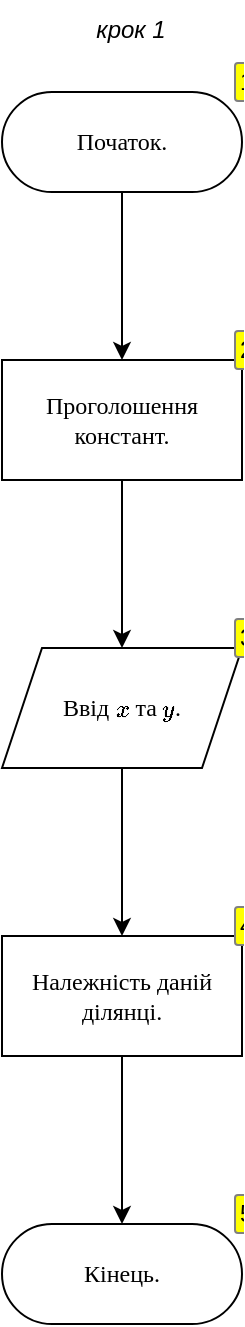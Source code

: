 <mxfile version="24.7.16" pages="5">
  <diagram id="C5RBs43oDa-KdzZeNtuy" name="Крок 1">
    <mxGraphModel grid="1" page="1" gridSize="12" guides="1" tooltips="1" connect="1" arrows="1" fold="1" pageScale="1" pageWidth="827" pageHeight="1169" math="1" shadow="0">
      <root>
        <mxCell id="WIyWlLk6GJQsqaUBKTNV-0" />
        <mxCell id="WIyWlLk6GJQsqaUBKTNV-1" parent="WIyWlLk6GJQsqaUBKTNV-0" />
        <object label="Початок." number="1" id="RAzwMX0jkLCL2Dmh6QKq-0">
          <mxCell style="rounded=1;whiteSpace=wrap;html=1;arcSize=50;fontFamily=Times New Roman;treeMoving=0;enumerate=1;" vertex="1" parent="WIyWlLk6GJQsqaUBKTNV-1">
            <mxGeometry x="350" y="130" width="120" height="50" as="geometry" />
          </mxCell>
        </object>
        <mxCell id="6J3CLg78XNYCpa_iZBue-0" style="edgeStyle=orthogonalEdgeStyle;rounded=0;orthogonalLoop=1;jettySize=auto;html=1;exitX=0.5;exitY=1;exitDx=0;exitDy=0;" edge="1" parent="WIyWlLk6GJQsqaUBKTNV-1">
          <mxGeometry relative="1" as="geometry">
            <mxPoint x="410" y="180.0" as="sourcePoint" />
            <mxPoint x="410" y="264" as="targetPoint" />
          </mxGeometry>
        </mxCell>
        <mxCell id="EALvVxiUronZZWe23T4B-0" style="edgeStyle=orthogonalEdgeStyle;rounded=0;orthogonalLoop=1;jettySize=auto;html=1;exitX=0.5;exitY=1;exitDx=0;exitDy=0;entryX=0.5;entryY=0;entryDx=0;entryDy=0;" edge="1" parent="WIyWlLk6GJQsqaUBKTNV-1" source="EALvVxiUronZZWe23T4B-1" target="EALvVxiUronZZWe23T4B-3">
          <mxGeometry relative="1" as="geometry" />
        </mxCell>
        <mxCell id="EALvVxiUronZZWe23T4B-1" value="Проголошення констант." style="whiteSpace=wrap;html=1;fontFamily=Times New Roman;enumerate=1;enumerateValue=2;treeMoving=0;" vertex="1" parent="WIyWlLk6GJQsqaUBKTNV-1">
          <mxGeometry x="350" y="264" width="120" height="60" as="geometry" />
        </mxCell>
        <mxCell id="EALvVxiUronZZWe23T4B-2" value="" style="edgeStyle=orthogonalEdgeStyle;rounded=0;orthogonalLoop=1;jettySize=auto;html=1;fontFamily=Times New Roman;" edge="1" parent="WIyWlLk6GJQsqaUBKTNV-1" source="EALvVxiUronZZWe23T4B-3" target="EALvVxiUronZZWe23T4B-5">
          <mxGeometry relative="1" as="geometry" />
        </mxCell>
        <mxCell id="EALvVxiUronZZWe23T4B-3" value="Ввід `x` та `y`." style="shape=parallelogram;perimeter=parallelogramPerimeter;whiteSpace=wrap;html=1;fixedSize=1;fontFamily=Times New Roman;enumerate=1;enumerateValue=3;" vertex="1" parent="WIyWlLk6GJQsqaUBKTNV-1">
          <mxGeometry x="350" y="408" width="120" height="60" as="geometry" />
        </mxCell>
        <mxCell id="EALvVxiUronZZWe23T4B-4" style="edgeStyle=orthogonalEdgeStyle;rounded=0;orthogonalLoop=1;jettySize=auto;html=1;exitX=0.5;exitY=1;exitDx=0;exitDy=0;entryX=0.5;entryY=0;entryDx=0;entryDy=0;fontFamily=Times New Roman;" edge="1" parent="WIyWlLk6GJQsqaUBKTNV-1" source="EALvVxiUronZZWe23T4B-5" target="EALvVxiUronZZWe23T4B-6">
          <mxGeometry relative="1" as="geometry" />
        </mxCell>
        <mxCell id="EALvVxiUronZZWe23T4B-5" value="Належність даній ділянці." style="whiteSpace=wrap;html=1;fontFamily=Times New Roman;enumerate=1;enumerateValue=4;" vertex="1" parent="WIyWlLk6GJQsqaUBKTNV-1">
          <mxGeometry x="350" y="552" width="120" height="60" as="geometry" />
        </mxCell>
        <mxCell id="EALvVxiUronZZWe23T4B-6" value="Кінець." style="rounded=1;whiteSpace=wrap;html=1;arcSize=50;fontFamily=Times New Roman;enumerate=1;enumerateValue=5;" vertex="1" parent="WIyWlLk6GJQsqaUBKTNV-1">
          <mxGeometry x="350" y="696" width="120" height="50" as="geometry" />
        </mxCell>
        <mxCell id="UyzdvAHxuqpS_8Hc74Uj-0" value="&lt;i&gt;крок 1&lt;/i&gt;" style="text;html=1;align=center;verticalAlign=middle;resizable=0;points=[];autosize=1;strokeColor=none;fillColor=none;" vertex="1" parent="WIyWlLk6GJQsqaUBKTNV-1">
          <mxGeometry x="384" y="84" width="60" height="30" as="geometry" />
        </mxCell>
      </root>
    </mxGraphModel>
  </diagram>
  <diagram id="YIiRF2btEUWX_JqMl9k-" name="Крок 2">
    <mxGraphModel grid="1" page="0" gridSize="10" guides="1" tooltips="1" connect="1" arrows="1" fold="1" pageScale="1" pageWidth="827" pageHeight="1169" math="1" shadow="0">
      <root>
        <mxCell id="0" />
        <mxCell id="1" parent="0" />
        <mxCell id="1vLM_-D7pDYBq8EqFtF5-8" style="edgeStyle=orthogonalEdgeStyle;rounded=0;orthogonalLoop=1;jettySize=auto;html=1;exitX=0.5;exitY=1;exitDx=0;exitDy=0;entryX=0.5;entryY=0;entryDx=0;entryDy=0;" edge="1" parent="1" source="TRWsREh88cR5Yt3tOOPO-8" target="1vLM_-D7pDYBq8EqFtF5-6">
          <mxGeometry relative="1" as="geometry" />
        </mxCell>
        <mxCell id="TRWsREh88cR5Yt3tOOPO-8" value="Початок." style="rounded=1;whiteSpace=wrap;html=1;arcSize=50;fontFamily=Times New Roman;enumerate=1;" vertex="1" parent="1">
          <mxGeometry x="350" y="110" width="120" height="50" as="geometry" />
        </mxCell>
        <mxCell id="1vLM_-D7pDYBq8EqFtF5-12" style="edgeStyle=orthogonalEdgeStyle;rounded=0;orthogonalLoop=1;jettySize=auto;html=1;exitX=0.5;exitY=1;exitDx=0;exitDy=0;entryX=0.5;entryY=0;entryDx=0;entryDy=0;" edge="1" parent="1" source="1vLM_-D7pDYBq8EqFtF5-5">
          <mxGeometry relative="1" as="geometry">
            <mxPoint x="410" y="510" as="targetPoint" />
          </mxGeometry>
        </mxCell>
        <mxCell id="1vLM_-D7pDYBq8EqFtF5-9" style="edgeStyle=orthogonalEdgeStyle;rounded=0;orthogonalLoop=1;jettySize=auto;html=1;exitX=0.5;exitY=1;exitDx=0;exitDy=0;entryX=0.5;entryY=0;entryDx=0;entryDy=0;" edge="1" parent="1" source="1vLM_-D7pDYBq8EqFtF5-6" target="1vLM_-D7pDYBq8EqFtF5-5">
          <mxGeometry relative="1" as="geometry" />
        </mxCell>
        <mxCell id="1vLM_-D7pDYBq8EqFtF5-6" value="Проголошення констант." style="whiteSpace=wrap;html=1;fontFamily=Times New Roman;enumerate=1;" vertex="1" parent="1">
          <mxGeometry x="350" y="230" width="120" height="60" as="geometry" />
        </mxCell>
        <mxCell id="1vLM_-D7pDYBq8EqFtF5-5" value="Ввід `x` та `y`." style="shape=parallelogram;perimeter=parallelogramPerimeter;whiteSpace=wrap;html=1;fixedSize=1;fontFamily=Times New Roman;enumerate=1;treeMoving=0;" vertex="1" parent="1">
          <mxGeometry x="350" y="360" width="120" height="60" as="geometry" />
        </mxCell>
        <mxCell id="NKI26Q7OzK1Vb36Uoe0S-5" value="" style="whiteSpace=wrap;html=1;enumerate=0;enumerateValue=0;noLabel=0;" vertex="1" parent="1">
          <mxGeometry x="310" y="490" width="200" height="420" as="geometry" />
        </mxCell>
        <mxCell id="NKI26Q7OzK1Vb36Uoe0S-6" style="edgeStyle=orthogonalEdgeStyle;rounded=0;orthogonalLoop=1;jettySize=auto;html=1;exitX=0.5;exitY=1;exitDx=0;exitDy=0;entryX=0.5;entryY=0;entryDx=0;entryDy=0;enumerate=0;" edge="1" parent="1" source="NKI26Q7OzK1Vb36Uoe0S-7" target="NKI26Q7OzK1Vb36Uoe0S-9">
          <mxGeometry relative="1" as="geometry" />
        </mxCell>
        <mxCell id="NKI26Q7OzK1Vb36Uoe0S-7" value="Належність `(x, y)` кругу, обмеженому колом `(x - x_0)^2 + (y - y_0)^2 = r^2`." style="whiteSpace=wrap;html=1;fontFamily=Times New Roman;enumerate=1;" vertex="1" parent="1">
          <mxGeometry x="330" y="510" width="160" height="80" as="geometry" />
        </mxCell>
        <mxCell id="NKI26Q7OzK1Vb36Uoe0S-8" style="edgeStyle=orthogonalEdgeStyle;rounded=0;orthogonalLoop=1;jettySize=auto;html=1;exitX=0.5;exitY=1;exitDx=0;exitDy=0;entryX=0.5;entryY=0;entryDx=0;entryDy=0;enumerate=0;" edge="1" parent="1" source="NKI26Q7OzK1Vb36Uoe0S-9" target="NKI26Q7OzK1Vb36Uoe0S-11">
          <mxGeometry relative="1" as="geometry" />
        </mxCell>
        <mxCell id="NKI26Q7OzK1Vb36Uoe0S-9" value="Належність `(x, y)` ділянці під лінією `y = kx + b`." style="whiteSpace=wrap;html=1;fontFamily=Times New Roman;enumerate=1;" vertex="1" parent="1">
          <mxGeometry x="330" y="660" width="160" height="80" as="geometry" />
        </mxCell>
        <mxCell id="NKI26Q7OzK1Vb36Uoe0S-10" style="edgeStyle=orthogonalEdgeStyle;rounded=0;orthogonalLoop=1;jettySize=auto;html=1;exitX=0.5;exitY=1;exitDx=0;exitDy=0;entryX=0.5;entryY=0;entryDx=0;entryDy=0;" edge="1" parent="1" source="NKI26Q7OzK1Vb36Uoe0S-11" target="NKI26Q7OzK1Vb36Uoe0S-12">
          <mxGeometry relative="1" as="geometry" />
        </mxCell>
        <mxCell id="NKI26Q7OzK1Vb36Uoe0S-11" value="Належність `(x, y)` ділянці над лінією `y = -kx - b`." style="whiteSpace=wrap;html=1;fontFamily=Times New Roman;enumerate=1;" vertex="1" parent="1">
          <mxGeometry x="330" y="810" width="160" height="80" as="geometry" />
        </mxCell>
        <mxCell id="NKI26Q7OzK1Vb36Uoe0S-12" value="Кінець." style="rounded=1;whiteSpace=wrap;html=1;arcSize=50;fontFamily=Times New Roman;enumerate=1;" vertex="1" parent="1">
          <mxGeometry x="350" y="980" width="120" height="50" as="geometry" />
        </mxCell>
        <mxCell id="VVI8rXCwE9MmuH3VGRmy-1" value="&lt;i&gt;крок 2&lt;/i&gt;" style="text;html=1;align=center;verticalAlign=middle;resizable=0;points=[];autosize=1;strokeColor=none;fillColor=none;" vertex="1" parent="1">
          <mxGeometry x="380" y="68" width="60" height="30" as="geometry" />
        </mxCell>
      </root>
    </mxGraphModel>
  </diagram>
  <diagram name="Крок 3" id="ZCDZfUV7b-UVBVmtAqxP">
    <mxGraphModel grid="1" page="0" gridSize="10" guides="1" tooltips="1" connect="1" arrows="1" fold="1" pageScale="1" pageWidth="827" pageHeight="1169" math="1" shadow="0">
      <root>
        <mxCell id="BXtdhh8pC2-BQKeg-HcK-0" />
        <mxCell id="BXtdhh8pC2-BQKeg-HcK-1" parent="BXtdhh8pC2-BQKeg-HcK-0" />
        <mxCell id="BXtdhh8pC2-BQKeg-HcK-8" value="Початок." style="rounded=1;whiteSpace=wrap;html=1;arcSize=50;fontFamily=Times New Roman;enumerate=1;" vertex="1" parent="BXtdhh8pC2-BQKeg-HcK-1">
          <mxGeometry x="340" y="160" width="120" height="50" as="geometry" />
        </mxCell>
        <mxCell id="OPe-DZq5NemnnOp3oX7c-3" value="" style="whiteSpace=wrap;html=1;" vertex="1" parent="BXtdhh8pC2-BQKeg-HcK-1">
          <mxGeometry x="140" y="540" width="540" height="460" as="geometry" />
        </mxCell>
        <mxCell id="wNE23NhkhmslrxCyVIv3-19" style="edgeStyle=orthogonalEdgeStyle;rounded=0;orthogonalLoop=1;jettySize=auto;html=1;exitX=0.5;exitY=1;exitDx=0;exitDy=0;entryX=0.5;entryY=0;entryDx=0;entryDy=0;fontFamily=Times New Roman;enumerate=0;" edge="1" parent="BXtdhh8pC2-BQKeg-HcK-1" source="BXtdhh8pC2-BQKeg-HcK-5" target="BXtdhh8pC2-BQKeg-HcK-7">
          <mxGeometry relative="1" as="geometry">
            <mxPoint x="410" y="420" as="targetPoint" />
          </mxGeometry>
        </mxCell>
        <mxCell id="BXtdhh8pC2-BQKeg-HcK-5" value="Проголошення констант." style="whiteSpace=wrap;html=1;fontFamily=Times New Roman;enumerate=1;" vertex="1" parent="BXtdhh8pC2-BQKeg-HcK-1">
          <mxGeometry x="340" y="280" width="120" height="60" as="geometry" />
        </mxCell>
        <mxCell id="BXtdhh8pC2-BQKeg-HcK-6" value="" style="edgeStyle=orthogonalEdgeStyle;rounded=0;orthogonalLoop=1;jettySize=auto;html=1;fontFamily=Times New Roman;entryX=0.5;entryY=0;entryDx=0;entryDy=0;" edge="1" parent="BXtdhh8pC2-BQKeg-HcK-1" source="BXtdhh8pC2-BQKeg-HcK-7" target="8mVzcnWc6SHbkGcDjsDA-5">
          <mxGeometry relative="1" as="geometry">
            <mxPoint x="400" y="570" as="targetPoint" />
          </mxGeometry>
        </mxCell>
        <mxCell id="BXtdhh8pC2-BQKeg-HcK-7" value="Ввід `x` та `y`." style="shape=parallelogram;perimeter=parallelogramPerimeter;whiteSpace=wrap;html=1;fixedSize=1;fontFamily=Times New Roman;enumerate=1;" vertex="1" parent="BXtdhh8pC2-BQKeg-HcK-1">
          <mxGeometry x="340" y="410" width="120" height="60" as="geometry" />
        </mxCell>
        <mxCell id="8mVzcnWc6SHbkGcDjsDA-16" style="edgeStyle=orthogonalEdgeStyle;rounded=0;orthogonalLoop=1;jettySize=auto;html=1;exitX=0.5;exitY=1;exitDx=0;exitDy=0;entryX=0.5;entryY=0;entryDx=0;entryDy=0;" edge="1" parent="BXtdhh8pC2-BQKeg-HcK-1" source="BXtdhh8pC2-BQKeg-HcK-13" target="BXtdhh8pC2-BQKeg-HcK-15">
          <mxGeometry relative="1" as="geometry" />
        </mxCell>
        <mxCell id="OPe-DZq5NemnnOp3oX7c-1" style="edgeStyle=orthogonalEdgeStyle;rounded=0;orthogonalLoop=1;jettySize=auto;html=1;exitX=0.5;exitY=1;exitDx=0;exitDy=0;" edge="1" parent="BXtdhh8pC2-BQKeg-HcK-1" source="BXtdhh8pC2-BQKeg-HcK-15" target="OPe-DZq5NemnnOp3oX7c-0">
          <mxGeometry relative="1" as="geometry">
            <Array as="points">
              <mxPoint x="580" y="980" />
              <mxPoint x="400" y="980" />
            </Array>
          </mxGeometry>
        </mxCell>
        <mxCell id="bus4ExLin4e2gPyLTXqI-0" style="edgeStyle=orthogonalEdgeStyle;rounded=0;orthogonalLoop=1;jettySize=auto;html=1;exitX=0.5;exitY=1;exitDx=0;exitDy=0;entryX=0.5;entryY=0;entryDx=0;entryDy=0;enumerate=0;" edge="1" parent="BXtdhh8pC2-BQKeg-HcK-1" source="BXtdhh8pC2-BQKeg-HcK-8" target="BXtdhh8pC2-BQKeg-HcK-5">
          <mxGeometry relative="1" as="geometry">
            <mxPoint x="399.5" y="210" as="sourcePoint" />
            <mxPoint x="399.5" y="280" as="targetPoint" />
          </mxGeometry>
        </mxCell>
        <mxCell id="8mVzcnWc6SHbkGcDjsDA-3" style="edgeStyle=orthogonalEdgeStyle;rounded=0;orthogonalLoop=1;jettySize=auto;html=1;exitX=0;exitY=0.5;exitDx=0;exitDy=0;entryX=0.5;entryY=0;entryDx=0;entryDy=0;" edge="1" parent="BXtdhh8pC2-BQKeg-HcK-1" source="8mVzcnWc6SHbkGcDjsDA-5" target="8mVzcnWc6SHbkGcDjsDA-6">
          <mxGeometry relative="1" as="geometry" />
        </mxCell>
        <mxCell id="8mVzcnWc6SHbkGcDjsDA-4" value="Ні" style="edgeLabel;html=1;align=center;verticalAlign=middle;resizable=0;points=[];" connectable="0" vertex="1" parent="8mVzcnWc6SHbkGcDjsDA-3">
          <mxGeometry x="0.472" relative="1" as="geometry">
            <mxPoint as="offset" />
          </mxGeometry>
        </mxCell>
        <mxCell id="8mVzcnWc6SHbkGcDjsDA-14" style="edgeStyle=orthogonalEdgeStyle;rounded=0;orthogonalLoop=1;jettySize=auto;html=1;exitX=1;exitY=0.5;exitDx=0;exitDy=0;entryX=0.5;entryY=0;entryDx=0;entryDy=0;" edge="1" parent="BXtdhh8pC2-BQKeg-HcK-1" source="8mVzcnWc6SHbkGcDjsDA-5" target="BXtdhh8pC2-BQKeg-HcK-13">
          <mxGeometry relative="1" as="geometry" />
        </mxCell>
        <mxCell id="OPe-DZq5NemnnOp3oX7c-10" value="Так" style="edgeLabel;html=1;align=center;verticalAlign=middle;resizable=0;points=[];" connectable="0" vertex="1" parent="8mVzcnWc6SHbkGcDjsDA-14">
          <mxGeometry x="0.435" y="1" relative="1" as="geometry">
            <mxPoint as="offset" />
          </mxGeometry>
        </mxCell>
        <mxCell id="8mVzcnWc6SHbkGcDjsDA-5" value="`(x - x_0)^2 + (y - y_0)^2 &amp;lt; r^2`" style="rhombus;whiteSpace=wrap;html=1;fontFamily=Times New Roman;enumerate=1;" vertex="1" parent="BXtdhh8pC2-BQKeg-HcK-1">
          <mxGeometry x="290" y="560" width="220" height="100" as="geometry" />
        </mxCell>
        <mxCell id="OPe-DZq5NemnnOp3oX7c-2" style="edgeStyle=orthogonalEdgeStyle;rounded=0;orthogonalLoop=1;jettySize=auto;html=1;exitX=0.5;exitY=1;exitDx=0;exitDy=0;" edge="1" parent="BXtdhh8pC2-BQKeg-HcK-1" source="8mVzcnWc6SHbkGcDjsDA-6" target="OPe-DZq5NemnnOp3oX7c-0">
          <mxGeometry relative="1" as="geometry">
            <Array as="points">
              <mxPoint x="220" y="980" />
              <mxPoint x="400" y="980" />
            </Array>
          </mxGeometry>
        </mxCell>
        <mxCell id="8mVzcnWc6SHbkGcDjsDA-6" value="Точка не належить&lt;div&gt;ділянці.&lt;/div&gt;" style="shape=parallelogram;perimeter=parallelogramPerimeter;whiteSpace=wrap;html=1;fixedSize=1;fontFamily=Times New Roman;" vertex="1" parent="BXtdhh8pC2-BQKeg-HcK-1">
          <mxGeometry x="150" y="680" width="140" height="70" as="geometry" />
        </mxCell>
        <mxCell id="BXtdhh8pC2-BQKeg-HcK-13" value="Належність `(x, y)` ділянці під лінією `y = kx + b`" style="whiteSpace=wrap;html=1;fontFamily=Times New Roman;enumerate=1;" vertex="1" parent="BXtdhh8pC2-BQKeg-HcK-1">
          <mxGeometry x="500" y="680" width="160" height="80" as="geometry" />
        </mxCell>
        <mxCell id="BXtdhh8pC2-BQKeg-HcK-15" value="Належність `(x, y)` ділянці над лінією `y = -kx - b`" style="whiteSpace=wrap;html=1;fontFamily=Times New Roman;enumerate=1;" vertex="1" parent="BXtdhh8pC2-BQKeg-HcK-1">
          <mxGeometry x="500" y="830" width="160" height="80" as="geometry" />
        </mxCell>
        <mxCell id="OPe-DZq5NemnnOp3oX7c-0" value="Кінець." style="rounded=1;whiteSpace=wrap;html=1;arcSize=50;fontFamily=Times New Roman;enumerate=1;" vertex="1" parent="BXtdhh8pC2-BQKeg-HcK-1">
          <mxGeometry x="340" y="1070" width="120" height="50" as="geometry" />
        </mxCell>
        <mxCell id="uDNJ3O45xBYp62Hg8eVf-0" value="&lt;i&gt;крок 3&lt;/i&gt;" style="text;html=1;align=center;verticalAlign=middle;resizable=0;points=[];autosize=1;strokeColor=none;fillColor=none;" vertex="1" parent="BXtdhh8pC2-BQKeg-HcK-1">
          <mxGeometry x="370" y="120" width="60" height="30" as="geometry" />
        </mxCell>
      </root>
    </mxGraphModel>
  </diagram>
  <diagram name="Крок 4" id="vWj3KQaLD5GMQtQDG-vy">
    <mxGraphModel grid="1" page="0" gridSize="10" guides="1" tooltips="1" connect="1" arrows="1" fold="1" pageScale="1" pageWidth="827" pageHeight="1169" math="1" shadow="0">
      <root>
        <mxCell id="W77sG-JYuIX_KRi54v8--0" />
        <mxCell id="W77sG-JYuIX_KRi54v8--1" parent="W77sG-JYuIX_KRi54v8--0" />
        <mxCell id="W77sG-JYuIX_KRi54v8--7" value="Початок." style="rounded=1;whiteSpace=wrap;html=1;arcSize=50;fontFamily=Times New Roman;enumerate=1;" vertex="1" parent="W77sG-JYuIX_KRi54v8--1">
          <mxGeometry x="390" y="140" width="120" height="50" as="geometry" />
        </mxCell>
        <mxCell id="1CQV8M_KdFNpPCGrJ4h1-1" value="" style="whiteSpace=wrap;html=1;" vertex="1" parent="W77sG-JYuIX_KRi54v8--1">
          <mxGeometry x="100" y="520" width="740" height="410" as="geometry" />
        </mxCell>
        <mxCell id="W77sG-JYuIX_KRi54v8--3" style="edgeStyle=orthogonalEdgeStyle;rounded=0;orthogonalLoop=1;jettySize=auto;html=1;exitX=0.5;exitY=1;exitDx=0;exitDy=0;entryX=0.5;entryY=0;entryDx=0;entryDy=0;fontFamily=Times New Roman;" edge="1" parent="W77sG-JYuIX_KRi54v8--1" source="W77sG-JYuIX_KRi54v8--4" target="W77sG-JYuIX_KRi54v8--6">
          <mxGeometry relative="1" as="geometry">
            <mxPoint x="460" y="400" as="targetPoint" />
          </mxGeometry>
        </mxCell>
        <mxCell id="W77sG-JYuIX_KRi54v8--4" value="Проголошення констант." style="whiteSpace=wrap;html=1;fontFamily=Times New Roman;enumerate=1;" vertex="1" parent="W77sG-JYuIX_KRi54v8--1">
          <mxGeometry x="390" y="260" width="120" height="60" as="geometry" />
        </mxCell>
        <mxCell id="W77sG-JYuIX_KRi54v8--5" style="edgeStyle=orthogonalEdgeStyle;rounded=0;orthogonalLoop=1;jettySize=auto;html=1;exitX=0.5;exitY=1;exitDx=0;exitDy=0;entryX=0.5;entryY=0;entryDx=0;entryDy=0;" edge="1" parent="W77sG-JYuIX_KRi54v8--1" source="W77sG-JYuIX_KRi54v8--6" target="W77sG-JYuIX_KRi54v8--13">
          <mxGeometry relative="1" as="geometry" />
        </mxCell>
        <mxCell id="W77sG-JYuIX_KRi54v8--6" value="Ввід `x` та `y`." style="shape=parallelogram;perimeter=parallelogramPerimeter;whiteSpace=wrap;html=1;fixedSize=1;fontFamily=Times New Roman;enumerate=1;" vertex="1" parent="W77sG-JYuIX_KRi54v8--1">
          <mxGeometry x="390" y="390" width="120" height="60" as="geometry" />
        </mxCell>
        <mxCell id="W77sG-JYuIX_KRi54v8--9" style="edgeStyle=orthogonalEdgeStyle;rounded=0;orthogonalLoop=1;jettySize=auto;html=1;exitX=1;exitY=0.5;exitDx=0;exitDy=0;entryX=0.5;entryY=0;entryDx=0;entryDy=0;fontFamily=Times New Roman;" edge="1" parent="W77sG-JYuIX_KRi54v8--1" source="W77sG-JYuIX_KRi54v8--13" target="W77sG-JYuIX_KRi54v8--21">
          <mxGeometry relative="1" as="geometry">
            <mxPoint x="560" y="690.0" as="targetPoint" />
          </mxGeometry>
        </mxCell>
        <mxCell id="W77sG-JYuIX_KRi54v8--10" value="Так" style="edgeLabel;html=1;align=center;verticalAlign=middle;resizable=0;points=[];" vertex="1" connectable="0" parent="W77sG-JYuIX_KRi54v8--9">
          <mxGeometry x="0.604" y="2" relative="1" as="geometry">
            <mxPoint as="offset" />
          </mxGeometry>
        </mxCell>
        <mxCell id="W77sG-JYuIX_KRi54v8--11" style="edgeStyle=orthogonalEdgeStyle;rounded=0;orthogonalLoop=1;jettySize=auto;html=1;exitX=0;exitY=0.5;exitDx=0;exitDy=0;entryX=0.5;entryY=0;entryDx=0;entryDy=0;" edge="1" parent="W77sG-JYuIX_KRi54v8--1" source="W77sG-JYuIX_KRi54v8--13" target="W77sG-JYuIX_KRi54v8--15">
          <mxGeometry relative="1" as="geometry" />
        </mxCell>
        <mxCell id="W77sG-JYuIX_KRi54v8--12" value="Ні" style="edgeLabel;html=1;align=center;verticalAlign=middle;resizable=0;points=[];" vertex="1" connectable="0" parent="W77sG-JYuIX_KRi54v8--11">
          <mxGeometry x="0.472" relative="1" as="geometry">
            <mxPoint as="offset" />
          </mxGeometry>
        </mxCell>
        <mxCell id="W77sG-JYuIX_KRi54v8--13" value="`(x - x_0)^2 + (y - y_0)^2 &amp;lt; r^2`" style="rhombus;whiteSpace=wrap;html=1;fontFamily=Times New Roman;enumerate=1;" vertex="1" parent="W77sG-JYuIX_KRi54v8--1">
          <mxGeometry x="260" y="540" width="220" height="100" as="geometry" />
        </mxCell>
        <mxCell id="W77sG-JYuIX_KRi54v8--14" style="edgeStyle=orthogonalEdgeStyle;rounded=0;orthogonalLoop=1;jettySize=auto;html=1;exitX=0.5;exitY=1;exitDx=0;exitDy=0;entryX=0.5;entryY=0;entryDx=0;entryDy=0;" edge="1" parent="W77sG-JYuIX_KRi54v8--1" source="W77sG-JYuIX_KRi54v8--15" target="W77sG-JYuIX_KRi54v8--8">
          <mxGeometry relative="1" as="geometry">
            <Array as="points">
              <mxPoint x="190" y="910" />
              <mxPoint x="450" y="910" />
            </Array>
          </mxGeometry>
        </mxCell>
        <mxCell id="W77sG-JYuIX_KRi54v8--15" value="Точка не належить&lt;div&gt;ділянці.&lt;/div&gt;" style="shape=parallelogram;perimeter=parallelogramPerimeter;whiteSpace=wrap;html=1;fixedSize=1;fontFamily=Times New Roman;" vertex="1" parent="W77sG-JYuIX_KRi54v8--1">
          <mxGeometry x="120" y="660" width="140" height="70" as="geometry" />
        </mxCell>
        <mxCell id="W77sG-JYuIX_KRi54v8--16" style="edgeStyle=orthogonalEdgeStyle;rounded=0;orthogonalLoop=1;jettySize=auto;html=1;exitX=0.5;exitY=1;exitDx=0;exitDy=0;entryX=0.5;entryY=0;entryDx=0;entryDy=0;" edge="1" parent="W77sG-JYuIX_KRi54v8--1" source="W77sG-JYuIX_KRi54v8--7" target="W77sG-JYuIX_KRi54v8--4">
          <mxGeometry relative="1" as="geometry">
            <mxPoint x="449.5" y="190" as="sourcePoint" />
            <mxPoint x="449.5" y="260" as="targetPoint" />
          </mxGeometry>
        </mxCell>
        <mxCell id="W77sG-JYuIX_KRi54v8--17" style="edgeStyle=orthogonalEdgeStyle;rounded=0;orthogonalLoop=1;jettySize=auto;html=1;exitX=1;exitY=0.5;exitDx=0;exitDy=0;entryX=0.5;entryY=0;entryDx=0;entryDy=0;" edge="1" parent="W77sG-JYuIX_KRi54v8--1" source="W77sG-JYuIX_KRi54v8--21" target="ofeB_0CS_N8uttYnQdQR-0">
          <mxGeometry relative="1" as="geometry">
            <mxPoint x="730" y="759" as="targetPoint" />
          </mxGeometry>
        </mxCell>
        <mxCell id="W77sG-JYuIX_KRi54v8--18" value="Так" style="edgeLabel;html=1;align=center;verticalAlign=middle;resizable=0;points=[];" vertex="1" connectable="0" parent="W77sG-JYuIX_KRi54v8--17">
          <mxGeometry x="0.455" y="-1" relative="1" as="geometry">
            <mxPoint as="offset" />
          </mxGeometry>
        </mxCell>
        <mxCell id="W77sG-JYuIX_KRi54v8--19" style="edgeStyle=orthogonalEdgeStyle;rounded=0;orthogonalLoop=1;jettySize=auto;html=1;exitX=0;exitY=0.5;exitDx=0;exitDy=0;entryX=0.5;entryY=0;entryDx=0;entryDy=0;" edge="1" parent="W77sG-JYuIX_KRi54v8--1" source="W77sG-JYuIX_KRi54v8--21" target="W77sG-JYuIX_KRi54v8--28">
          <mxGeometry relative="1" as="geometry">
            <mxPoint x="410" y="760" as="targetPoint" />
            <Array as="points">
              <mxPoint x="410" y="700" />
            </Array>
          </mxGeometry>
        </mxCell>
        <mxCell id="W77sG-JYuIX_KRi54v8--20" value="Ні" style="edgeLabel;html=1;align=center;verticalAlign=middle;resizable=0;points=[];" vertex="1" connectable="0" parent="W77sG-JYuIX_KRi54v8--19">
          <mxGeometry x="0.431" y="-2" relative="1" as="geometry">
            <mxPoint as="offset" />
          </mxGeometry>
        </mxCell>
        <mxCell id="W77sG-JYuIX_KRi54v8--21" value="`y &amp;lt; kx + b`" style="rhombus;whiteSpace=wrap;html=1;fontFamily=Times New Roman;enumerate=1;" vertex="1" parent="W77sG-JYuIX_KRi54v8--1">
          <mxGeometry x="480" y="660" width="180" height="80" as="geometry" />
        </mxCell>
        <mxCell id="Dmb0NkfXmpPW5HiAIE9--0" style="edgeStyle=orthogonalEdgeStyle;rounded=0;orthogonalLoop=1;jettySize=auto;html=1;exitX=0.5;exitY=1;exitDx=0;exitDy=0;entryX=0.5;entryY=0;entryDx=0;entryDy=0;" edge="1" parent="W77sG-JYuIX_KRi54v8--1" source="W77sG-JYuIX_KRi54v8--28" target="W77sG-JYuIX_KRi54v8--8">
          <mxGeometry relative="1" as="geometry" />
        </mxCell>
        <mxCell id="W77sG-JYuIX_KRi54v8--28" value="Точка не належить&lt;div&gt;ділянці.&lt;/div&gt;" style="shape=parallelogram;perimeter=parallelogramPerimeter;whiteSpace=wrap;html=1;fixedSize=1;fontFamily=Times New Roman;" vertex="1" parent="W77sG-JYuIX_KRi54v8--1">
          <mxGeometry x="340" y="770" width="140" height="70" as="geometry" />
        </mxCell>
        <mxCell id="pwYUJp3vwopwtejV57NG-0" style="edgeStyle=orthogonalEdgeStyle;rounded=0;orthogonalLoop=1;jettySize=auto;html=1;exitX=0.5;exitY=1;exitDx=0;exitDy=0;entryX=0.5;entryY=0;entryDx=0;entryDy=0;" edge="1" parent="W77sG-JYuIX_KRi54v8--1" source="ofeB_0CS_N8uttYnQdQR-0" target="W77sG-JYuIX_KRi54v8--8">
          <mxGeometry relative="1" as="geometry">
            <Array as="points">
              <mxPoint x="710" y="840" />
              <mxPoint x="710" y="910" />
              <mxPoint x="450" y="910" />
            </Array>
          </mxGeometry>
        </mxCell>
        <mxCell id="ofeB_0CS_N8uttYnQdQR-0" value="Належність `(x, y)` ділянці над лінією `y = -kx - b`" style="whiteSpace=wrap;html=1;fontFamily=Times New Roman;enumerate=1;" vertex="1" parent="W77sG-JYuIX_KRi54v8--1">
          <mxGeometry x="660" y="770" width="160" height="70" as="geometry" />
        </mxCell>
        <mxCell id="W77sG-JYuIX_KRi54v8--8" value="Кінець." style="rounded=1;whiteSpace=wrap;html=1;arcSize=50;fontFamily=Times New Roman;enumerate=1;" vertex="1" parent="W77sG-JYuIX_KRi54v8--1">
          <mxGeometry x="390" y="980" width="120" height="50" as="geometry" />
        </mxCell>
        <mxCell id="UORUlevweuU0aP9uDchG-0" value="&lt;i&gt;крок 4&lt;/i&gt;" style="text;html=1;align=center;verticalAlign=middle;resizable=0;points=[];autosize=1;strokeColor=none;fillColor=none;" vertex="1" parent="W77sG-JYuIX_KRi54v8--1">
          <mxGeometry x="420" y="100" width="60" height="30" as="geometry" />
        </mxCell>
      </root>
    </mxGraphModel>
  </diagram>
  <diagram name="Крок 5" id="Zg34S-I_d2Sdx6ZOtyBq">
    <mxGraphModel grid="1" page="0" gridSize="10" guides="1" tooltips="1" connect="1" arrows="1" fold="1" pageScale="1" pageWidth="827" pageHeight="1169" math="1" shadow="0">
      <root>
        <mxCell id="pInU4SzIfpw3-XhijWOE-0" />
        <mxCell id="pInU4SzIfpw3-XhijWOE-1" parent="pInU4SzIfpw3-XhijWOE-0" />
        <mxCell id="pInU4SzIfpw3-XhijWOE-7" value="Початок." style="rounded=1;whiteSpace=wrap;html=1;arcSize=50;fontFamily=Times New Roman;enumerate=1;" vertex="1" parent="pInU4SzIfpw3-XhijWOE-1">
          <mxGeometry x="420" y="150" width="120" height="50" as="geometry" />
        </mxCell>
        <mxCell id="pInU4SzIfpw3-XhijWOE-4" value="Проголошення констант." style="whiteSpace=wrap;html=1;fontFamily=Times New Roman;enumerate=1;" vertex="1" parent="pInU4SzIfpw3-XhijWOE-1">
          <mxGeometry x="420" y="270" width="120" height="60" as="geometry" />
        </mxCell>
        <mxCell id="pInU4SzIfpw3-XhijWOE-6" value="Ввід `x` та `y`." style="shape=parallelogram;perimeter=parallelogramPerimeter;whiteSpace=wrap;html=1;fixedSize=1;fontFamily=Times New Roman;enumerate=1;" vertex="1" parent="pInU4SzIfpw3-XhijWOE-1">
          <mxGeometry x="420" y="400" width="120" height="60" as="geometry" />
        </mxCell>
        <mxCell id="22_Mo4qkv4jVwtkvY97A-2" value="" style="whiteSpace=wrap;html=1;enumerate=0;" vertex="1" parent="pInU4SzIfpw3-XhijWOE-1">
          <mxGeometry x="60" y="530" width="880" height="510" as="geometry" />
        </mxCell>
        <mxCell id="pInU4SzIfpw3-XhijWOE-3" style="edgeStyle=orthogonalEdgeStyle;rounded=0;orthogonalLoop=1;jettySize=auto;html=1;exitX=0.5;exitY=1;exitDx=0;exitDy=0;entryX=0.5;entryY=0;entryDx=0;entryDy=0;fontFamily=Times New Roman;" edge="1" parent="pInU4SzIfpw3-XhijWOE-1" source="pInU4SzIfpw3-XhijWOE-4" target="pInU4SzIfpw3-XhijWOE-6">
          <mxGeometry relative="1" as="geometry">
            <mxPoint x="490" y="410" as="targetPoint" />
          </mxGeometry>
        </mxCell>
        <mxCell id="22_Mo4qkv4jVwtkvY97A-4" style="edgeStyle=orthogonalEdgeStyle;rounded=0;orthogonalLoop=1;jettySize=auto;html=1;exitX=0.5;exitY=1;exitDx=0;exitDy=0;entryX=0.5;entryY=0;entryDx=0;entryDy=0;" edge="1" parent="pInU4SzIfpw3-XhijWOE-1" source="pInU4SzIfpw3-XhijWOE-6" target="pInU4SzIfpw3-XhijWOE-15">
          <mxGeometry relative="1" as="geometry" />
        </mxCell>
        <mxCell id="pInU4SzIfpw3-XhijWOE-11" style="edgeStyle=orthogonalEdgeStyle;rounded=0;orthogonalLoop=1;jettySize=auto;html=1;exitX=1;exitY=0.5;exitDx=0;exitDy=0;entryX=0.5;entryY=0;entryDx=0;entryDy=0;fontFamily=Times New Roman;" edge="1" parent="pInU4SzIfpw3-XhijWOE-1" source="pInU4SzIfpw3-XhijWOE-15" target="pInU4SzIfpw3-XhijWOE-23">
          <mxGeometry relative="1" as="geometry">
            <mxPoint x="520" y="701.0" as="targetPoint" />
          </mxGeometry>
        </mxCell>
        <mxCell id="yqejcZFFzF_VbDzwnz1y-27" value="Так" style="edgeLabel;html=1;align=center;verticalAlign=middle;resizable=0;points=[];" connectable="0" vertex="1" parent="pInU4SzIfpw3-XhijWOE-11">
          <mxGeometry x="0.604" y="2" relative="1" as="geometry">
            <mxPoint as="offset" />
          </mxGeometry>
        </mxCell>
        <mxCell id="yqejcZFFzF_VbDzwnz1y-18" style="edgeStyle=orthogonalEdgeStyle;rounded=0;orthogonalLoop=1;jettySize=auto;html=1;exitX=0;exitY=0.5;exitDx=0;exitDy=0;entryX=0.5;entryY=0;entryDx=0;entryDy=0;" edge="1" parent="pInU4SzIfpw3-XhijWOE-1" source="pInU4SzIfpw3-XhijWOE-15" target="pInU4SzIfpw3-XhijWOE-17">
          <mxGeometry relative="1" as="geometry" />
        </mxCell>
        <mxCell id="yqejcZFFzF_VbDzwnz1y-28" value="Ні" style="edgeLabel;html=1;align=center;verticalAlign=middle;resizable=0;points=[];" connectable="0" vertex="1" parent="yqejcZFFzF_VbDzwnz1y-18">
          <mxGeometry x="0.472" relative="1" as="geometry">
            <mxPoint as="offset" />
          </mxGeometry>
        </mxCell>
        <mxCell id="pInU4SzIfpw3-XhijWOE-15" value="`(x - x_0)^2 + (y - y_0)^2 &amp;lt; r^2`" style="rhombus;whiteSpace=wrap;html=1;fontFamily=Times New Roman;enumerate=1;" vertex="1" parent="pInU4SzIfpw3-XhijWOE-1">
          <mxGeometry x="220" y="551" width="220" height="100" as="geometry" />
        </mxCell>
        <mxCell id="22_Mo4qkv4jVwtkvY97A-0" style="edgeStyle=orthogonalEdgeStyle;rounded=0;orthogonalLoop=1;jettySize=auto;html=1;exitX=0.5;exitY=1;exitDx=0;exitDy=0;entryX=0.5;entryY=0;entryDx=0;entryDy=0;" edge="1" parent="pInU4SzIfpw3-XhijWOE-1" source="pInU4SzIfpw3-XhijWOE-17" target="pInU4SzIfpw3-XhijWOE-8">
          <mxGeometry relative="1" as="geometry">
            <Array as="points">
              <mxPoint x="150" y="1020" />
              <mxPoint x="480" y="1020" />
            </Array>
          </mxGeometry>
        </mxCell>
        <mxCell id="pInU4SzIfpw3-XhijWOE-17" value="Точка не належить&lt;div&gt;ділянці.&lt;/div&gt;" style="shape=parallelogram;perimeter=parallelogramPerimeter;whiteSpace=wrap;html=1;fixedSize=1;fontFamily=Times New Roman;" vertex="1" parent="pInU4SzIfpw3-XhijWOE-1">
          <mxGeometry x="80" y="671" width="140" height="70" as="geometry" />
        </mxCell>
        <mxCell id="pInU4SzIfpw3-XhijWOE-18" style="edgeStyle=orthogonalEdgeStyle;rounded=0;orthogonalLoop=1;jettySize=auto;html=1;exitX=0.5;exitY=1;exitDx=0;exitDy=0;entryX=0.5;entryY=0;entryDx=0;entryDy=0;" edge="1" parent="pInU4SzIfpw3-XhijWOE-1" source="pInU4SzIfpw3-XhijWOE-7" target="pInU4SzIfpw3-XhijWOE-4">
          <mxGeometry relative="1" as="geometry">
            <mxPoint x="479.5" y="200" as="sourcePoint" />
            <mxPoint x="479.5" y="270" as="targetPoint" />
          </mxGeometry>
        </mxCell>
        <mxCell id="yqejcZFFzF_VbDzwnz1y-6" style="edgeStyle=orthogonalEdgeStyle;rounded=0;orthogonalLoop=1;jettySize=auto;html=1;exitX=1;exitY=0.5;exitDx=0;exitDy=0;entryX=0.5;entryY=0;entryDx=0;entryDy=0;" edge="1" parent="pInU4SzIfpw3-XhijWOE-1" source="pInU4SzIfpw3-XhijWOE-23">
          <mxGeometry relative="1" as="geometry">
            <mxPoint x="690" y="771" as="targetPoint" />
          </mxGeometry>
        </mxCell>
        <mxCell id="yqejcZFFzF_VbDzwnz1y-9" value="Так" style="edgeLabel;html=1;align=center;verticalAlign=middle;resizable=0;points=[];" connectable="0" vertex="1" parent="yqejcZFFzF_VbDzwnz1y-6">
          <mxGeometry x="0.455" y="-1" relative="1" as="geometry">
            <mxPoint as="offset" />
          </mxGeometry>
        </mxCell>
        <mxCell id="yqejcZFFzF_VbDzwnz1y-7" style="edgeStyle=orthogonalEdgeStyle;rounded=0;orthogonalLoop=1;jettySize=auto;html=1;exitX=0;exitY=0.5;exitDx=0;exitDy=0;entryX=0.5;entryY=0;entryDx=0;entryDy=0;" edge="1" parent="pInU4SzIfpw3-XhijWOE-1" source="pInU4SzIfpw3-XhijWOE-23" target="yqejcZFFzF_VbDzwnz1y-17">
          <mxGeometry relative="1" as="geometry">
            <mxPoint x="370" y="771" as="targetPoint" />
          </mxGeometry>
        </mxCell>
        <mxCell id="yqejcZFFzF_VbDzwnz1y-8" value="Ні" style="edgeLabel;html=1;align=center;verticalAlign=middle;resizable=0;points=[];" connectable="0" vertex="1" parent="yqejcZFFzF_VbDzwnz1y-7">
          <mxGeometry x="0.431" y="-2" relative="1" as="geometry">
            <mxPoint as="offset" />
          </mxGeometry>
        </mxCell>
        <mxCell id="pInU4SzIfpw3-XhijWOE-23" value="`y &amp;lt; kx + b`" style="rhombus;whiteSpace=wrap;html=1;fontFamily=Times New Roman;enumerate=1;" vertex="1" parent="pInU4SzIfpw3-XhijWOE-1">
          <mxGeometry x="440" y="661" width="180" height="80" as="geometry" />
        </mxCell>
        <mxCell id="yqejcZFFzF_VbDzwnz1y-21" style="edgeStyle=orthogonalEdgeStyle;rounded=0;orthogonalLoop=1;jettySize=auto;html=1;exitX=0;exitY=0.5;exitDx=0;exitDy=0;entryX=0.5;entryY=0;entryDx=0;entryDy=0;" edge="1" parent="pInU4SzIfpw3-XhijWOE-1" source="yqejcZFFzF_VbDzwnz1y-10" target="yqejcZFFzF_VbDzwnz1y-19">
          <mxGeometry relative="1" as="geometry" />
        </mxCell>
        <mxCell id="yqejcZFFzF_VbDzwnz1y-30" value="Ні" style="edgeLabel;html=1;align=center;verticalAlign=middle;resizable=0;points=[];" connectable="0" vertex="1" parent="yqejcZFFzF_VbDzwnz1y-21">
          <mxGeometry x="0.428" relative="1" as="geometry">
            <mxPoint as="offset" />
          </mxGeometry>
        </mxCell>
        <mxCell id="yqejcZFFzF_VbDzwnz1y-26" style="edgeStyle=orthogonalEdgeStyle;rounded=0;orthogonalLoop=1;jettySize=auto;html=1;exitX=1;exitY=0.5;exitDx=0;exitDy=0;entryX=0.5;entryY=0;entryDx=0;entryDy=0;" edge="1" parent="pInU4SzIfpw3-XhijWOE-1" source="yqejcZFFzF_VbDzwnz1y-10" target="yqejcZFFzF_VbDzwnz1y-24">
          <mxGeometry relative="1" as="geometry" />
        </mxCell>
        <mxCell id="yqejcZFFzF_VbDzwnz1y-31" value="Так" style="edgeLabel;html=1;align=center;verticalAlign=middle;resizable=0;points=[];" connectable="0" vertex="1" parent="yqejcZFFzF_VbDzwnz1y-26">
          <mxGeometry x="0.418" y="-2" relative="1" as="geometry">
            <mxPoint as="offset" />
          </mxGeometry>
        </mxCell>
        <mxCell id="yqejcZFFzF_VbDzwnz1y-10" value="`y &amp;gt; -kx - b`" style="rhombus;whiteSpace=wrap;html=1;fontFamily=Times New Roman;enumerate=1;" vertex="1" parent="pInU4SzIfpw3-XhijWOE-1">
          <mxGeometry x="600" y="771" width="180" height="80" as="geometry" />
        </mxCell>
        <mxCell id="22_Mo4qkv4jVwtkvY97A-1" style="edgeStyle=orthogonalEdgeStyle;rounded=0;orthogonalLoop=1;jettySize=auto;html=1;exitX=0.5;exitY=1;exitDx=0;exitDy=0;entryX=0.5;entryY=0;entryDx=0;entryDy=0;" edge="1" parent="pInU4SzIfpw3-XhijWOE-1" source="yqejcZFFzF_VbDzwnz1y-17" target="pInU4SzIfpw3-XhijWOE-8">
          <mxGeometry relative="1" as="geometry">
            <Array as="points">
              <mxPoint x="370" y="1020" />
              <mxPoint x="480" y="1020" />
            </Array>
          </mxGeometry>
        </mxCell>
        <mxCell id="yqejcZFFzF_VbDzwnz1y-17" value="Точка не належить&lt;div&gt;ділянці.&lt;/div&gt;" style="shape=parallelogram;perimeter=parallelogramPerimeter;whiteSpace=wrap;html=1;fixedSize=1;fontFamily=Times New Roman;" vertex="1" parent="pInU4SzIfpw3-XhijWOE-1">
          <mxGeometry x="300" y="771" width="140" height="70" as="geometry" />
        </mxCell>
        <mxCell id="yqejcZFFzF_VbDzwnz1y-34" style="edgeStyle=orthogonalEdgeStyle;rounded=0;orthogonalLoop=1;jettySize=auto;html=1;entryX=0.5;entryY=0;entryDx=0;entryDy=0;" edge="1" parent="pInU4SzIfpw3-XhijWOE-1" source="yqejcZFFzF_VbDzwnz1y-19" target="pInU4SzIfpw3-XhijWOE-8">
          <mxGeometry relative="1" as="geometry">
            <Array as="points">
              <mxPoint x="530" y="1020" />
              <mxPoint x="480" y="1020" />
            </Array>
          </mxGeometry>
        </mxCell>
        <mxCell id="yqejcZFFzF_VbDzwnz1y-19" value="Точка не належить&lt;div&gt;ділянці.&lt;/div&gt;" style="shape=parallelogram;perimeter=parallelogramPerimeter;whiteSpace=wrap;html=1;fixedSize=1;fontFamily=Times New Roman;" vertex="1" parent="pInU4SzIfpw3-XhijWOE-1">
          <mxGeometry x="460" y="881" width="140" height="70" as="geometry" />
        </mxCell>
        <mxCell id="yqejcZFFzF_VbDzwnz1y-33" style="edgeStyle=orthogonalEdgeStyle;rounded=0;orthogonalLoop=1;jettySize=auto;html=1;exitX=0.5;exitY=1;exitDx=0;exitDy=0;entryX=0.5;entryY=0;entryDx=0;entryDy=0;" edge="1" parent="pInU4SzIfpw3-XhijWOE-1" source="yqejcZFFzF_VbDzwnz1y-24" target="pInU4SzIfpw3-XhijWOE-8">
          <mxGeometry relative="1" as="geometry">
            <Array as="points">
              <mxPoint x="850" y="1020" />
              <mxPoint x="480" y="1020" />
            </Array>
          </mxGeometry>
        </mxCell>
        <mxCell id="yqejcZFFzF_VbDzwnz1y-24" value="Точка належить&lt;div&gt;ділянці.&lt;/div&gt;" style="shape=parallelogram;perimeter=parallelogramPerimeter;whiteSpace=wrap;html=1;fixedSize=1;fontFamily=Times New Roman;" vertex="1" parent="pInU4SzIfpw3-XhijWOE-1">
          <mxGeometry x="780" y="881" width="140" height="70" as="geometry" />
        </mxCell>
        <mxCell id="pInU4SzIfpw3-XhijWOE-8" value="Кінець." style="rounded=1;whiteSpace=wrap;html=1;arcSize=50;fontFamily=Times New Roman;enumerate=1;" vertex="1" parent="pInU4SzIfpw3-XhijWOE-1">
          <mxGeometry x="420" y="1110" width="120" height="50" as="geometry" />
        </mxCell>
        <mxCell id="QG2n4zjOqDmFxftY6-4R-0" value="&lt;i&gt;крок 5&lt;/i&gt;" style="text;html=1;align=center;verticalAlign=middle;resizable=0;points=[];autosize=1;strokeColor=none;fillColor=none;" vertex="1" parent="pInU4SzIfpw3-XhijWOE-1">
          <mxGeometry x="450" y="110" width="60" height="30" as="geometry" />
        </mxCell>
      </root>
    </mxGraphModel>
  </diagram>
</mxfile>

